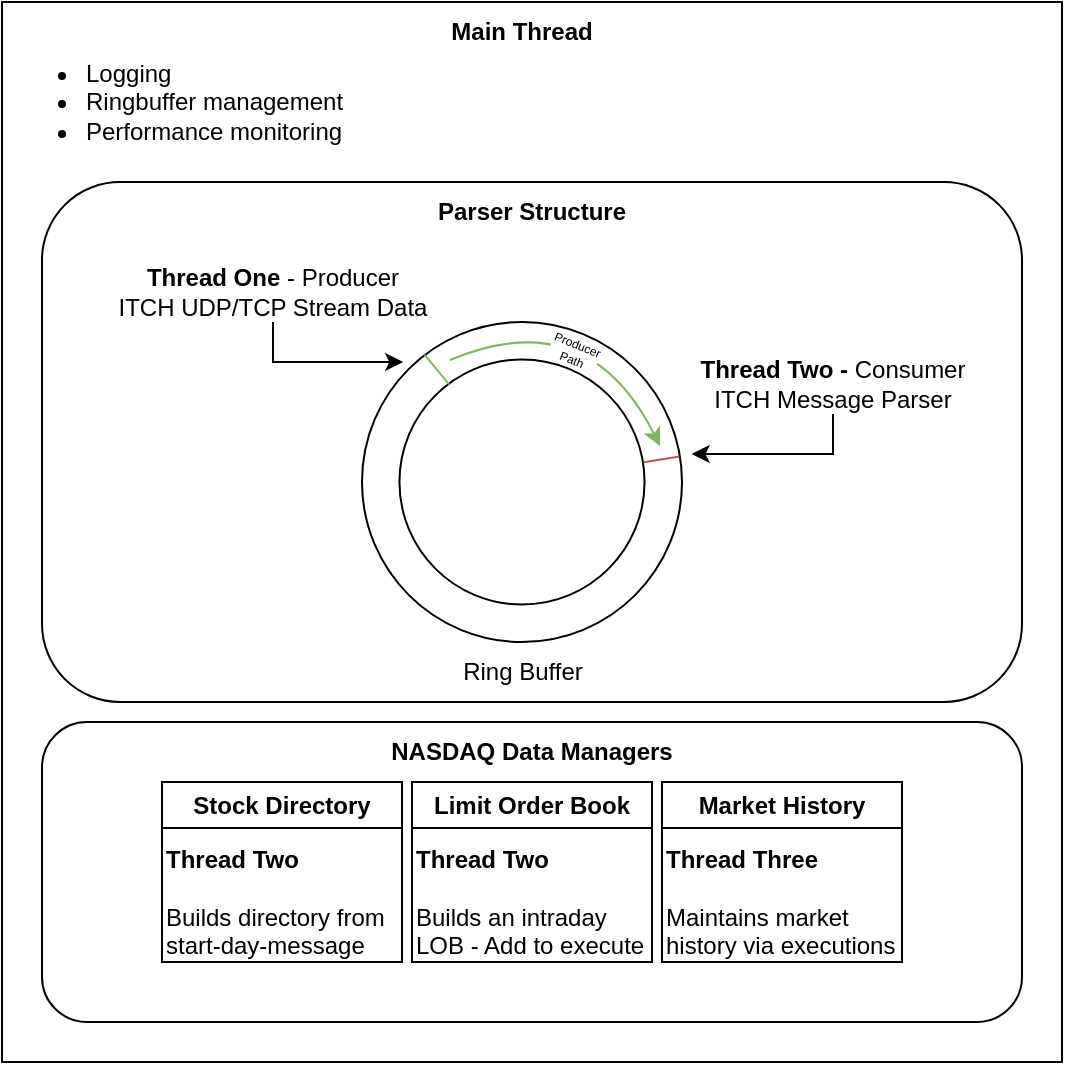 <mxfile version="22.1.16" type="device">
  <diagram name="Page-1" id="RzVaglvomoib-uEpz3JC">
    <mxGraphModel dx="1407" dy="570" grid="1" gridSize="10" guides="1" tooltips="1" connect="1" arrows="1" fold="1" page="1" pageScale="1" pageWidth="850" pageHeight="1100" math="0" shadow="0">
      <root>
        <mxCell id="0" />
        <mxCell id="1" parent="0" />
        <mxCell id="QF4eSq6ShXqhOagQd5EK-38" value="" style="rounded=0;whiteSpace=wrap;html=1;" parent="1" vertex="1">
          <mxGeometry x="60" y="30" width="530" height="530" as="geometry" />
        </mxCell>
        <mxCell id="QF4eSq6ShXqhOagQd5EK-31" value="" style="rounded=1;whiteSpace=wrap;html=1;" parent="1" vertex="1">
          <mxGeometry x="80" y="390" width="490" height="150" as="geometry" />
        </mxCell>
        <mxCell id="QF4eSq6ShXqhOagQd5EK-19" value="" style="rounded=1;whiteSpace=wrap;html=1;" parent="1" vertex="1">
          <mxGeometry x="80" y="120" width="490" height="260" as="geometry" />
        </mxCell>
        <mxCell id="QF4eSq6ShXqhOagQd5EK-3" value="" style="verticalLabelPosition=bottom;verticalAlign=top;html=1;shape=mxgraph.basic.donut;dx=18.72;connectable=0;" parent="1" vertex="1">
          <mxGeometry x="240" y="190" width="160" height="160" as="geometry" />
        </mxCell>
        <mxCell id="QF4eSq6ShXqhOagQd5EK-6" value="" style="endArrow=none;html=1;rounded=0;entryX=0.196;entryY=0.103;entryDx=0;entryDy=0;entryPerimeter=0;exitX=0.272;exitY=0.195;exitDx=0;exitDy=0;exitPerimeter=0;fillColor=#d5e8d4;strokeColor=#82b366;" parent="1" source="QF4eSq6ShXqhOagQd5EK-3" target="QF4eSq6ShXqhOagQd5EK-3" edge="1">
          <mxGeometry width="50" height="50" relative="1" as="geometry">
            <mxPoint x="270" y="210" as="sourcePoint" />
            <mxPoint x="260" y="190" as="targetPoint" />
          </mxGeometry>
        </mxCell>
        <mxCell id="QF4eSq6ShXqhOagQd5EK-7" value="" style="endArrow=none;html=1;rounded=0;entryX=0.88;entryY=0.438;entryDx=0;entryDy=0;entryPerimeter=0;exitX=0.992;exitY=0.42;exitDx=0;exitDy=0;exitPerimeter=0;fillColor=#f8cecc;strokeColor=#b85450;" parent="1" source="QF4eSq6ShXqhOagQd5EK-3" target="QF4eSq6ShXqhOagQd5EK-3" edge="1">
          <mxGeometry width="50" height="50" relative="1" as="geometry">
            <mxPoint x="337" y="239" as="sourcePoint" />
            <mxPoint x="330" y="230" as="targetPoint" />
          </mxGeometry>
        </mxCell>
        <mxCell id="QF4eSq6ShXqhOagQd5EK-17" style="edgeStyle=orthogonalEdgeStyle;rounded=0;orthogonalLoop=1;jettySize=auto;html=1;" parent="1" source="QF4eSq6ShXqhOagQd5EK-8" edge="1">
          <mxGeometry relative="1" as="geometry">
            <mxPoint x="404.278" y="256.056" as="targetPoint" />
          </mxGeometry>
        </mxCell>
        <mxCell id="QF4eSq6ShXqhOagQd5EK-8" value="&lt;b&gt;Thread Two -&amp;nbsp;&lt;/b&gt;Consumer&lt;br&gt;ITCH Message Parser" style="text;html=1;strokeColor=none;fillColor=none;align=center;verticalAlign=middle;whiteSpace=wrap;rounded=0;" parent="1" vertex="1">
          <mxGeometry x="400" y="206" width="151" height="30" as="geometry" />
        </mxCell>
        <mxCell id="QF4eSq6ShXqhOagQd5EK-16" style="edgeStyle=orthogonalEdgeStyle;rounded=0;orthogonalLoop=1;jettySize=auto;html=1;" parent="1" source="QF4eSq6ShXqhOagQd5EK-9" edge="1">
          <mxGeometry relative="1" as="geometry">
            <mxPoint x="260.111" y="210.778" as="targetPoint" />
          </mxGeometry>
        </mxCell>
        <mxCell id="QF4eSq6ShXqhOagQd5EK-9" value="&lt;b&gt;Thread One &lt;/b&gt;- Producer&lt;br&gt;ITCH UDP/TCP Stream Data" style="text;html=1;strokeColor=none;fillColor=none;align=center;verticalAlign=middle;whiteSpace=wrap;rounded=0;" parent="1" vertex="1">
          <mxGeometry x="100" y="160" width="191" height="30" as="geometry" />
        </mxCell>
        <mxCell id="QF4eSq6ShXqhOagQd5EK-13" value="" style="curved=1;endArrow=classic;html=1;rounded=0;fillColor=#d5e8d4;strokeColor=#82b366;" parent="1" edge="1">
          <mxGeometry width="50" height="50" relative="1" as="geometry">
            <mxPoint x="284" y="209" as="sourcePoint" />
            <mxPoint x="389" y="252" as="targetPoint" />
            <Array as="points">
              <mxPoint x="353" y="180" />
            </Array>
          </mxGeometry>
        </mxCell>
        <mxCell id="QF4eSq6ShXqhOagQd5EK-15" value="&lt;font style=&quot;font-size: 6px;&quot;&gt;Producer&lt;br style=&quot;font-size: 6px;&quot;&gt;Path&lt;/font&gt;" style="edgeLabel;html=1;align=center;verticalAlign=middle;resizable=0;points=[];rotation=22;labelBackgroundColor=default;fontSize=6;" parent="QF4eSq6ShXqhOagQd5EK-13" vertex="1" connectable="0">
          <mxGeometry x="0.136" y="-17" relative="1" as="geometry">
            <mxPoint x="2" y="5" as="offset" />
          </mxGeometry>
        </mxCell>
        <mxCell id="QF4eSq6ShXqhOagQd5EK-18" value="Ring Buffer" style="text;html=1;strokeColor=none;fillColor=none;align=center;verticalAlign=middle;whiteSpace=wrap;rounded=0;arcSize=12;" parent="1" vertex="1">
          <mxGeometry x="279.5" y="350" width="81" height="30" as="geometry" />
        </mxCell>
        <mxCell id="QF4eSq6ShXqhOagQd5EK-20" value="&lt;b&gt;NASDAQ Data Managers&lt;/b&gt;" style="text;html=1;strokeColor=none;fillColor=none;align=center;verticalAlign=middle;whiteSpace=wrap;rounded=0;" parent="1" vertex="1">
          <mxGeometry x="250" y="390" width="150" height="30" as="geometry" />
        </mxCell>
        <mxCell id="QF4eSq6ShXqhOagQd5EK-22" value="Stock Directory" style="swimlane;whiteSpace=wrap;html=1;" parent="1" vertex="1">
          <mxGeometry x="140" y="420" width="120" height="90" as="geometry">
            <mxRectangle x="190" y="70" width="130" height="30" as="alternateBounds" />
          </mxGeometry>
        </mxCell>
        <mxCell id="QF4eSq6ShXqhOagQd5EK-29" value="&lt;b&gt;Thread Two&lt;/b&gt;&lt;br&gt;&lt;br&gt;Builds directory from start-day-message" style="text;html=1;strokeColor=none;fillColor=none;align=left;verticalAlign=top;whiteSpace=wrap;rounded=0;horizontal=1;" parent="QF4eSq6ShXqhOagQd5EK-22" vertex="1">
          <mxGeometry y="25" width="120" height="65" as="geometry" />
        </mxCell>
        <mxCell id="QF4eSq6ShXqhOagQd5EK-23" value="Limit Order Book" style="swimlane;whiteSpace=wrap;html=1;" parent="1" vertex="1">
          <mxGeometry x="265" y="420" width="120" height="90" as="geometry" />
        </mxCell>
        <mxCell id="QF4eSq6ShXqhOagQd5EK-24" value="Market History" style="swimlane;whiteSpace=wrap;html=1;" parent="1" vertex="1">
          <mxGeometry x="390" y="420" width="120" height="90" as="geometry" />
        </mxCell>
        <mxCell id="QF4eSq6ShXqhOagQd5EK-30" value="&lt;b&gt;Parser Structure&lt;/b&gt;" style="text;html=1;strokeColor=none;fillColor=none;align=center;verticalAlign=middle;whiteSpace=wrap;rounded=0;" parent="1" vertex="1">
          <mxGeometry x="250" y="120" width="150" height="30" as="geometry" />
        </mxCell>
        <mxCell id="QF4eSq6ShXqhOagQd5EK-35" value="&lt;b&gt;Thread Two&lt;/b&gt;&lt;br&gt;&lt;br&gt;Builds an intraday LOB - Add to execute" style="text;html=1;strokeColor=none;fillColor=none;align=left;verticalAlign=top;whiteSpace=wrap;rounded=0;horizontal=1;" parent="1" vertex="1">
          <mxGeometry x="265" y="445" width="120" height="65" as="geometry" />
        </mxCell>
        <mxCell id="QF4eSq6ShXqhOagQd5EK-37" value="&lt;b&gt;Thread Three&lt;/b&gt;&lt;br&gt;&lt;br&gt;Maintains market history via executions" style="text;html=1;strokeColor=none;fillColor=none;align=left;verticalAlign=top;whiteSpace=wrap;rounded=0;horizontal=1;" parent="1" vertex="1">
          <mxGeometry x="390" y="445" width="120" height="65" as="geometry" />
        </mxCell>
        <mxCell id="QF4eSq6ShXqhOagQd5EK-39" value="&lt;b&gt;Main Thread&lt;/b&gt;" style="text;html=1;strokeColor=none;fillColor=none;align=center;verticalAlign=middle;whiteSpace=wrap;rounded=0;" parent="1" vertex="1">
          <mxGeometry x="245" y="30" width="150" height="30" as="geometry" />
        </mxCell>
        <mxCell id="QF4eSq6ShXqhOagQd5EK-40" value="&lt;ul&gt;&lt;li&gt;Logging&lt;/li&gt;&lt;li&gt;Ringbuffer management&lt;/li&gt;&lt;li&gt;Performance monitoring&lt;/li&gt;&lt;/ul&gt;" style="text;html=1;strokeColor=none;fillColor=none;align=left;verticalAlign=top;whiteSpace=wrap;rounded=0;" parent="1" vertex="1">
          <mxGeometry x="60" y="40" width="190" height="90" as="geometry" />
        </mxCell>
      </root>
    </mxGraphModel>
  </diagram>
</mxfile>
